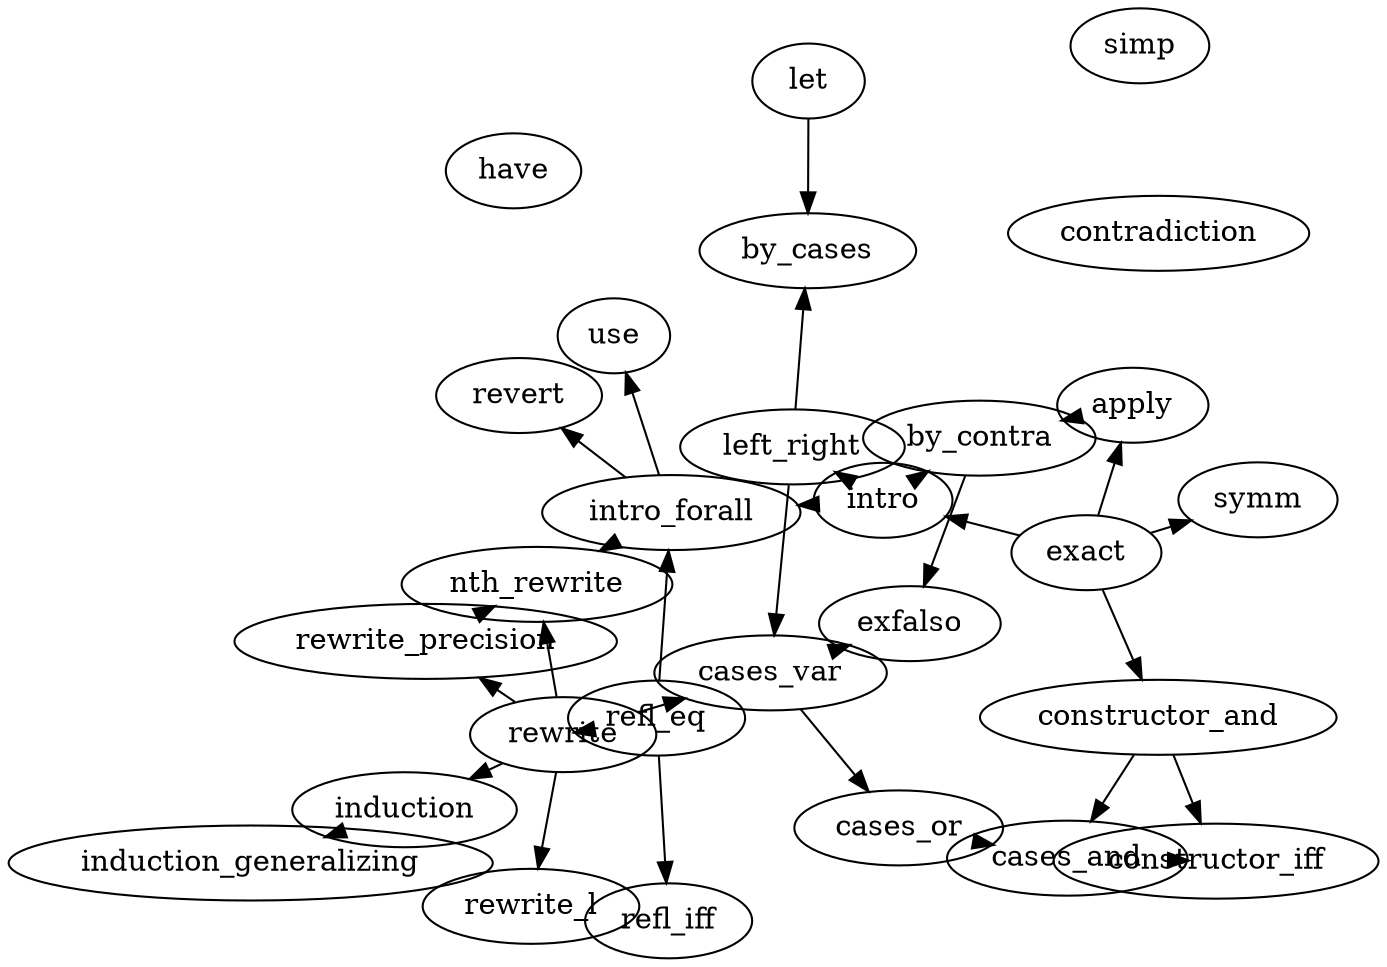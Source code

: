 digraph tactic_dep {
    layout="neato"
    start=3

    refl_eq
    refl_iff

    refl_eq -> refl_iff
    
    rewrite
    refl_eq -> rewrite

    rewrite_l
    {rewrite} -> rewrite_l

    rewrite_precision
    {rewrite} -> rewrite_precision

    nth_rewrite
    {rewrite; rewrite_precision; intro_forall/*认识∀符号*/} -> nth_rewrite

    exact

    apply
    exact -> apply

    intro
    {exact} -> intro

    intro_forall
    {intro; refl_eq} -> intro_forall

    constructor_and
    {exact} -> constructor_and

    constructor_iff
    {constructor_and; cases_and} -> constructor_iff

    left_right
    {intro} -> left_right

    cases_var
    {rewrite; left_right} -> cases_var

    cases_or
    {cases_var} -> cases_or

    cases_and
    {cases_or; constructor_and} -> cases_and

    // TODO
    by_cases
    {left_right; let} -> by_cases

    induction
    {rewrite} -> induction

    // TODO
    induction_generalizing
    {induction} -> induction_generalizing

    by_contra
    {intro; apply} -> by_contra

    exfalso
    {cases_var; by_contra} -> exfalso

    revert
    {intro_forall} -> revert

    use
    {intro_forall} -> use

    // TODO
    contradiction

    // TODO
    have

    // TODO
    let

    // TODO
    symm
    {exact} -> symm

    // TODO
    simp // 高级

    // split
}